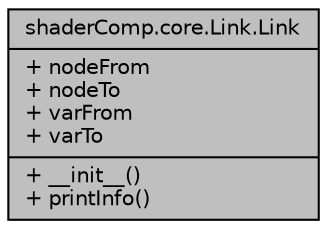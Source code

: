 digraph "shaderComp.core.Link.Link"
{
  edge [fontname="Helvetica",fontsize="10",labelfontname="Helvetica",labelfontsize="10"];
  node [fontname="Helvetica",fontsize="10",shape=record];
  Node1 [label="{shaderComp.core.Link.Link\n|+ nodeFrom\l+ nodeTo\l+ varFrom\l+ varTo\l|+ __init__()\l+ printInfo()\l}",height=0.2,width=0.4,color="black", fillcolor="grey75", style="filled" fontcolor="black"];
}
